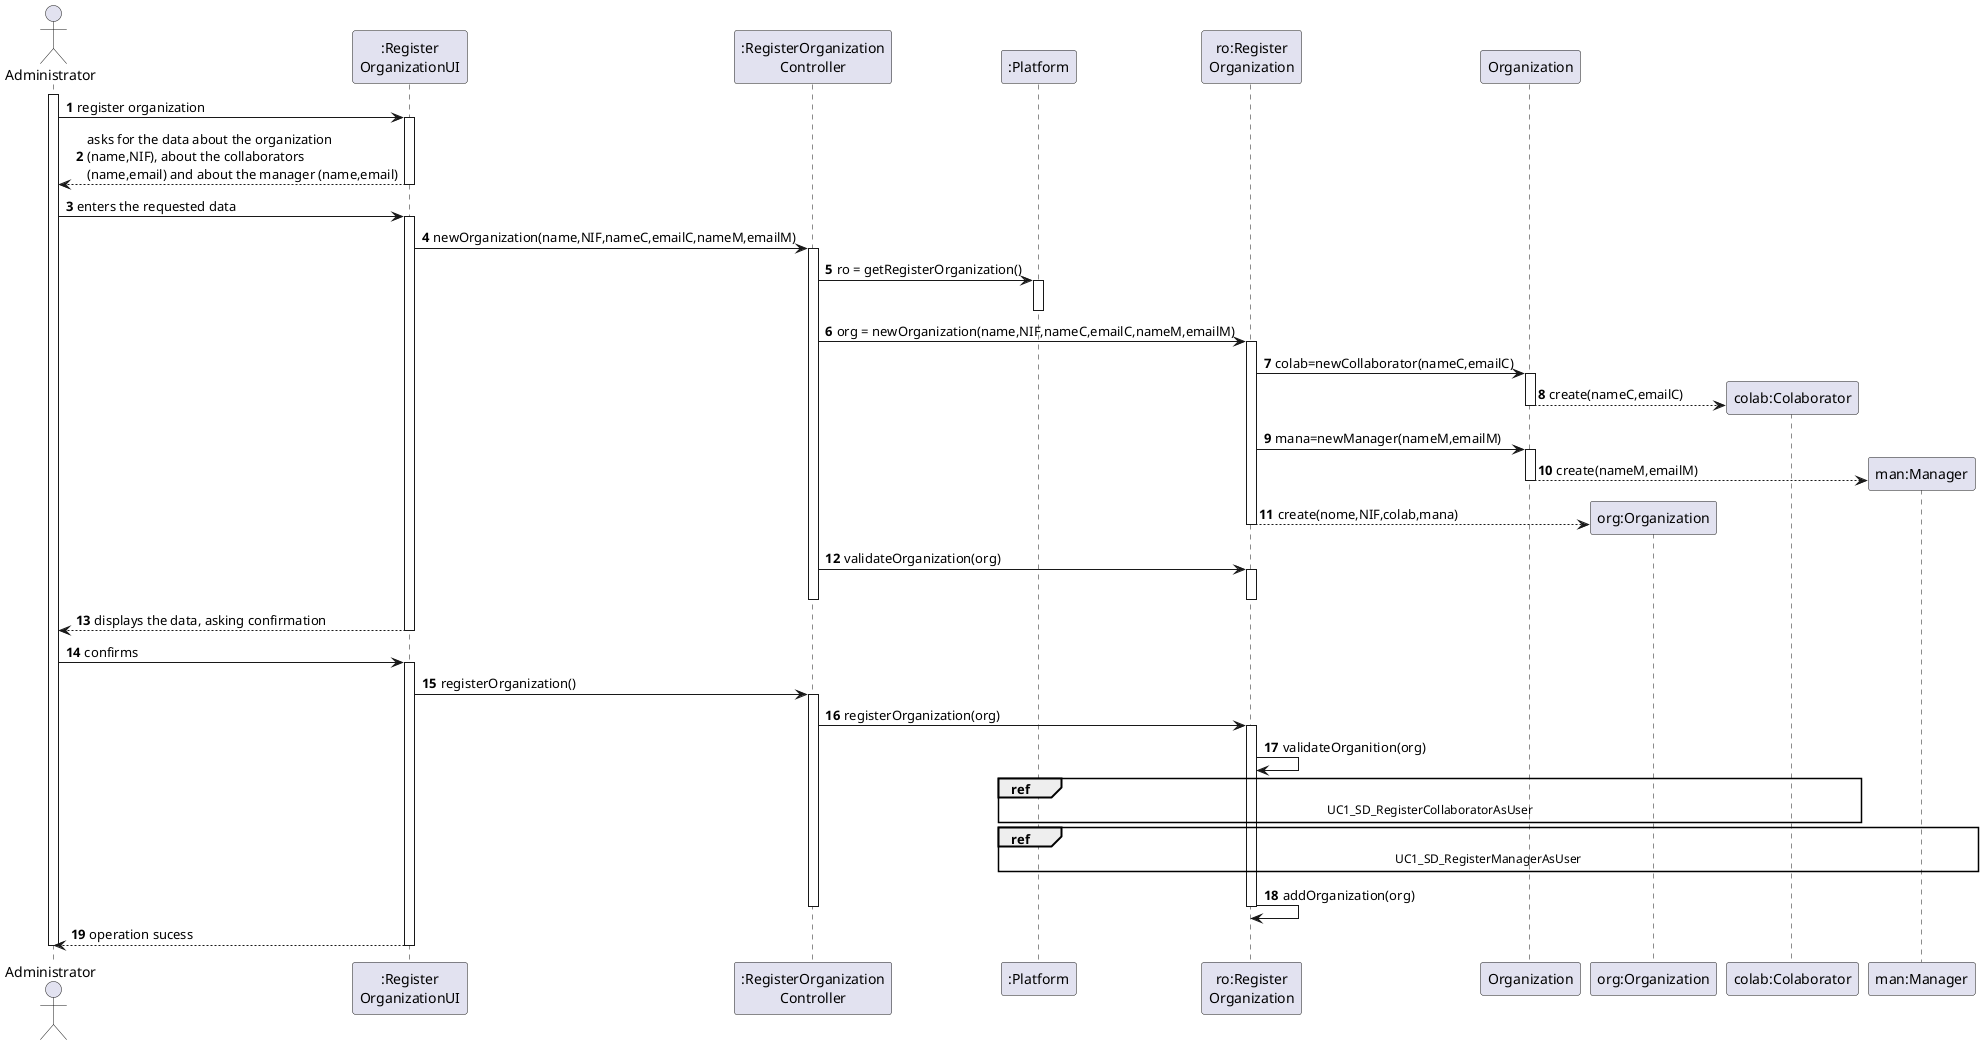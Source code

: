 @startuml
autonumber

actor "Administrator" as UNR
participant ":Register\nOrganizationUI" as UI
participant ":RegisterOrganization\nController" as CTRL
participant ":Platform" as PLAT
participant "ro:Register\nOrganization" as ORGS
participant "Organization" as _ORG
participant "org:Organization" as ORG
participant "colab:Colaborator" as COLAB
participant "man:Manager" as MAN

activate UNR
UNR -> UI : register organization
activate UI
UI --> UNR : asks for the data about the organization \n(name,NIF), about the collaborators \n(name,email) and about the manager (name,email)
deactivate UI

UNR -> UI : enters the requested data
activate UI

UI -> CTRL : newOrganization(name,NIF,nameC,emailC,nameM,emailM)
activate CTRL

CTRL -> PLAT: ro = getRegisterOrganization()
activate PLAT
deactivate PLAT

CTRL -> ORGS: org = newOrganization(name,NIF,nameC,emailC,nameM,emailM)
activate ORGS

ORGS -> _ORG: colab=newCollaborator(nameC,emailC)
activate _ORG
_ORG --> COLAB ** : create(nameC,emailC)
deactivate _ORG

ORGS -> _ORG: mana=newManager(nameM,emailM)
activate _ORG
_ORG --> MAN ** : create(nameM,emailM)
deactivate _ORG

ORGS --> ORG ** : create(nome,NIF,colab,mana)
deactivate ORGS

CTRL -> ORGS : validateOrganization(org)
activate ORGS
deactivate ORGS

deactivate CTRL
UI --> UNR : displays the data, asking confirmation
deactivate UI

UNR -> UI : confirms
activate UI

UI -> CTRL: registerOrganization()
activate CTRL
CTRL -> ORGS: registerOrganization(org)
activate ORGS

ORGS -> ORGS: validateOrganition(org)

ref over ORGS, COLAB, PLAT
  UC1_SD_RegisterCollaboratorAsUser
end ref

ref over ORGS, MAN, PLAT
  UC1_SD_RegisterManagerAsUser
end ref

ORGS -> ORGS: addOrganization(org)
deactivate ORGS

deactivate CTRL
UI --> UNR : operation sucess
deactivate UI

deactivate UNR
@enduml
